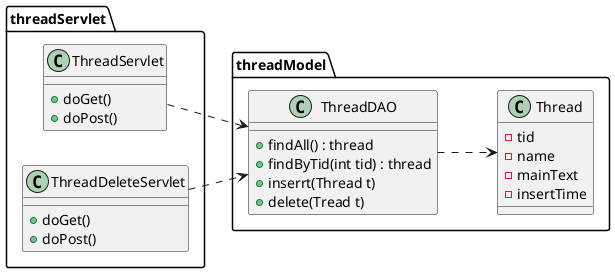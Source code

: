 @startuml
left to right direction

package threadServlet{
	class ThreadServlet{
		+doGet()
		+doPost()
	}

	class ThreadDeleteServlet{
		+doGet()
		+doPost()
	}
}

package threadModel{
	class Thread{
		-tid
		-name
		-mainText
		-insertTime
	}

	class ThreadDAO{
		+findAll() : thread
		+findByTid(int tid) : thread
		+inserrt(Thread t)
		+delete(Tread t)
	}


	ThreadServlet ..> ThreadDAO
	ThreadDeleteServlet ..> ThreadDAO

	ThreadDAO ..> Thread
}

@enduml